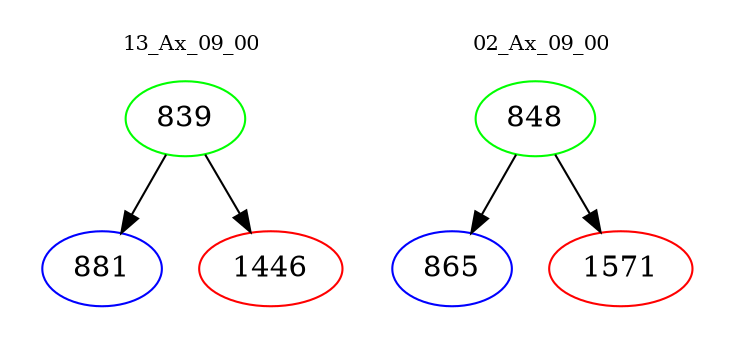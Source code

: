 digraph{
subgraph cluster_0 {
color = white
label = "13_Ax_09_00";
fontsize=10;
T0_839 [label="839", color="green"]
T0_839 -> T0_881 [color="black"]
T0_881 [label="881", color="blue"]
T0_839 -> T0_1446 [color="black"]
T0_1446 [label="1446", color="red"]
}
subgraph cluster_1 {
color = white
label = "02_Ax_09_00";
fontsize=10;
T1_848 [label="848", color="green"]
T1_848 -> T1_865 [color="black"]
T1_865 [label="865", color="blue"]
T1_848 -> T1_1571 [color="black"]
T1_1571 [label="1571", color="red"]
}
}
